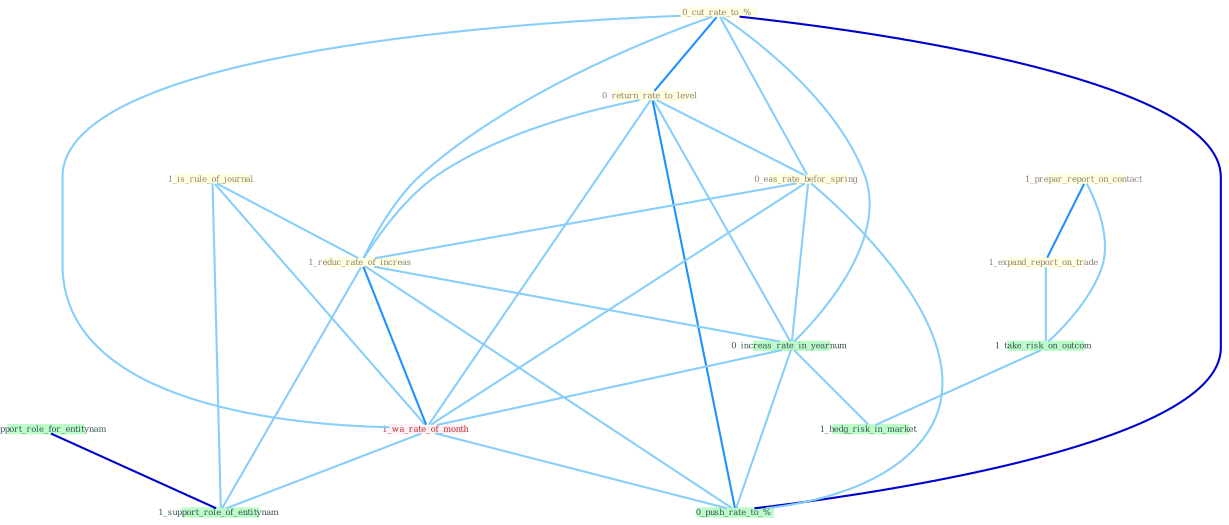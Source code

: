 Graph G{ 
    node
    [shape=polygon,style=filled,width=.5,height=.06,color="#BDFCC9",fixedsize=true,fontsize=4,
    fontcolor="#2f4f4f"];
    {node
    [color="#ffffe0", fontcolor="#8b7d6b"] "0_cut_rate_to_% " "0_return_rate_to_level " "1_is_rule_of_journal " "1_prepar_report_on_contact " "0_eas_rate_befor_spring " "1_reduc_rate_of_increas " "1_expand_report_on_trade "}
{node [color="#fff0f5", fontcolor="#b22222"] "1_wa_rate_of_month "}
edge [color="#B0E2FF"];

	"0_cut_rate_to_% " -- "0_return_rate_to_level " [w="2", color="#1e90ff" , len=0.8];
	"0_cut_rate_to_% " -- "0_eas_rate_befor_spring " [w="1", color="#87cefa" ];
	"0_cut_rate_to_% " -- "1_reduc_rate_of_increas " [w="1", color="#87cefa" ];
	"0_cut_rate_to_% " -- "0_increas_rate_in_yearnum " [w="1", color="#87cefa" ];
	"0_cut_rate_to_% " -- "1_wa_rate_of_month " [w="1", color="#87cefa" ];
	"0_cut_rate_to_% " -- "0_push_rate_to_% " [w="3", color="#0000cd" , len=0.6];
	"0_return_rate_to_level " -- "0_eas_rate_befor_spring " [w="1", color="#87cefa" ];
	"0_return_rate_to_level " -- "1_reduc_rate_of_increas " [w="1", color="#87cefa" ];
	"0_return_rate_to_level " -- "0_increas_rate_in_yearnum " [w="1", color="#87cefa" ];
	"0_return_rate_to_level " -- "1_wa_rate_of_month " [w="1", color="#87cefa" ];
	"0_return_rate_to_level " -- "0_push_rate_to_% " [w="2", color="#1e90ff" , len=0.8];
	"1_is_rule_of_journal " -- "1_reduc_rate_of_increas " [w="1", color="#87cefa" ];
	"1_is_rule_of_journal " -- "1_wa_rate_of_month " [w="1", color="#87cefa" ];
	"1_is_rule_of_journal " -- "1_support_role_of_entitynam " [w="1", color="#87cefa" ];
	"1_prepar_report_on_contact " -- "1_expand_report_on_trade " [w="2", color="#1e90ff" , len=0.8];
	"1_prepar_report_on_contact " -- "1_take_risk_on_outcom " [w="1", color="#87cefa" ];
	"0_eas_rate_befor_spring " -- "1_reduc_rate_of_increas " [w="1", color="#87cefa" ];
	"0_eas_rate_befor_spring " -- "0_increas_rate_in_yearnum " [w="1", color="#87cefa" ];
	"0_eas_rate_befor_spring " -- "1_wa_rate_of_month " [w="1", color="#87cefa" ];
	"0_eas_rate_befor_spring " -- "0_push_rate_to_% " [w="1", color="#87cefa" ];
	"1_reduc_rate_of_increas " -- "0_increas_rate_in_yearnum " [w="1", color="#87cefa" ];
	"1_reduc_rate_of_increas " -- "1_wa_rate_of_month " [w="2", color="#1e90ff" , len=0.8];
	"1_reduc_rate_of_increas " -- "0_push_rate_to_% " [w="1", color="#87cefa" ];
	"1_reduc_rate_of_increas " -- "1_support_role_of_entitynam " [w="1", color="#87cefa" ];
	"1_expand_report_on_trade " -- "1_take_risk_on_outcom " [w="1", color="#87cefa" ];
	"0_increas_rate_in_yearnum " -- "1_wa_rate_of_month " [w="1", color="#87cefa" ];
	"0_increas_rate_in_yearnum " -- "0_push_rate_to_% " [w="1", color="#87cefa" ];
	"0_increas_rate_in_yearnum " -- "1_hedg_risk_in_market " [w="1", color="#87cefa" ];
	"1_wa_rate_of_month " -- "0_push_rate_to_% " [w="1", color="#87cefa" ];
	"1_wa_rate_of_month " -- "1_support_role_of_entitynam " [w="1", color="#87cefa" ];
	"1_support_role_for_entitynam " -- "1_support_role_of_entitynam " [w="3", color="#0000cd" , len=0.6];
	"1_take_risk_on_outcom " -- "1_hedg_risk_in_market " [w="1", color="#87cefa" ];
}